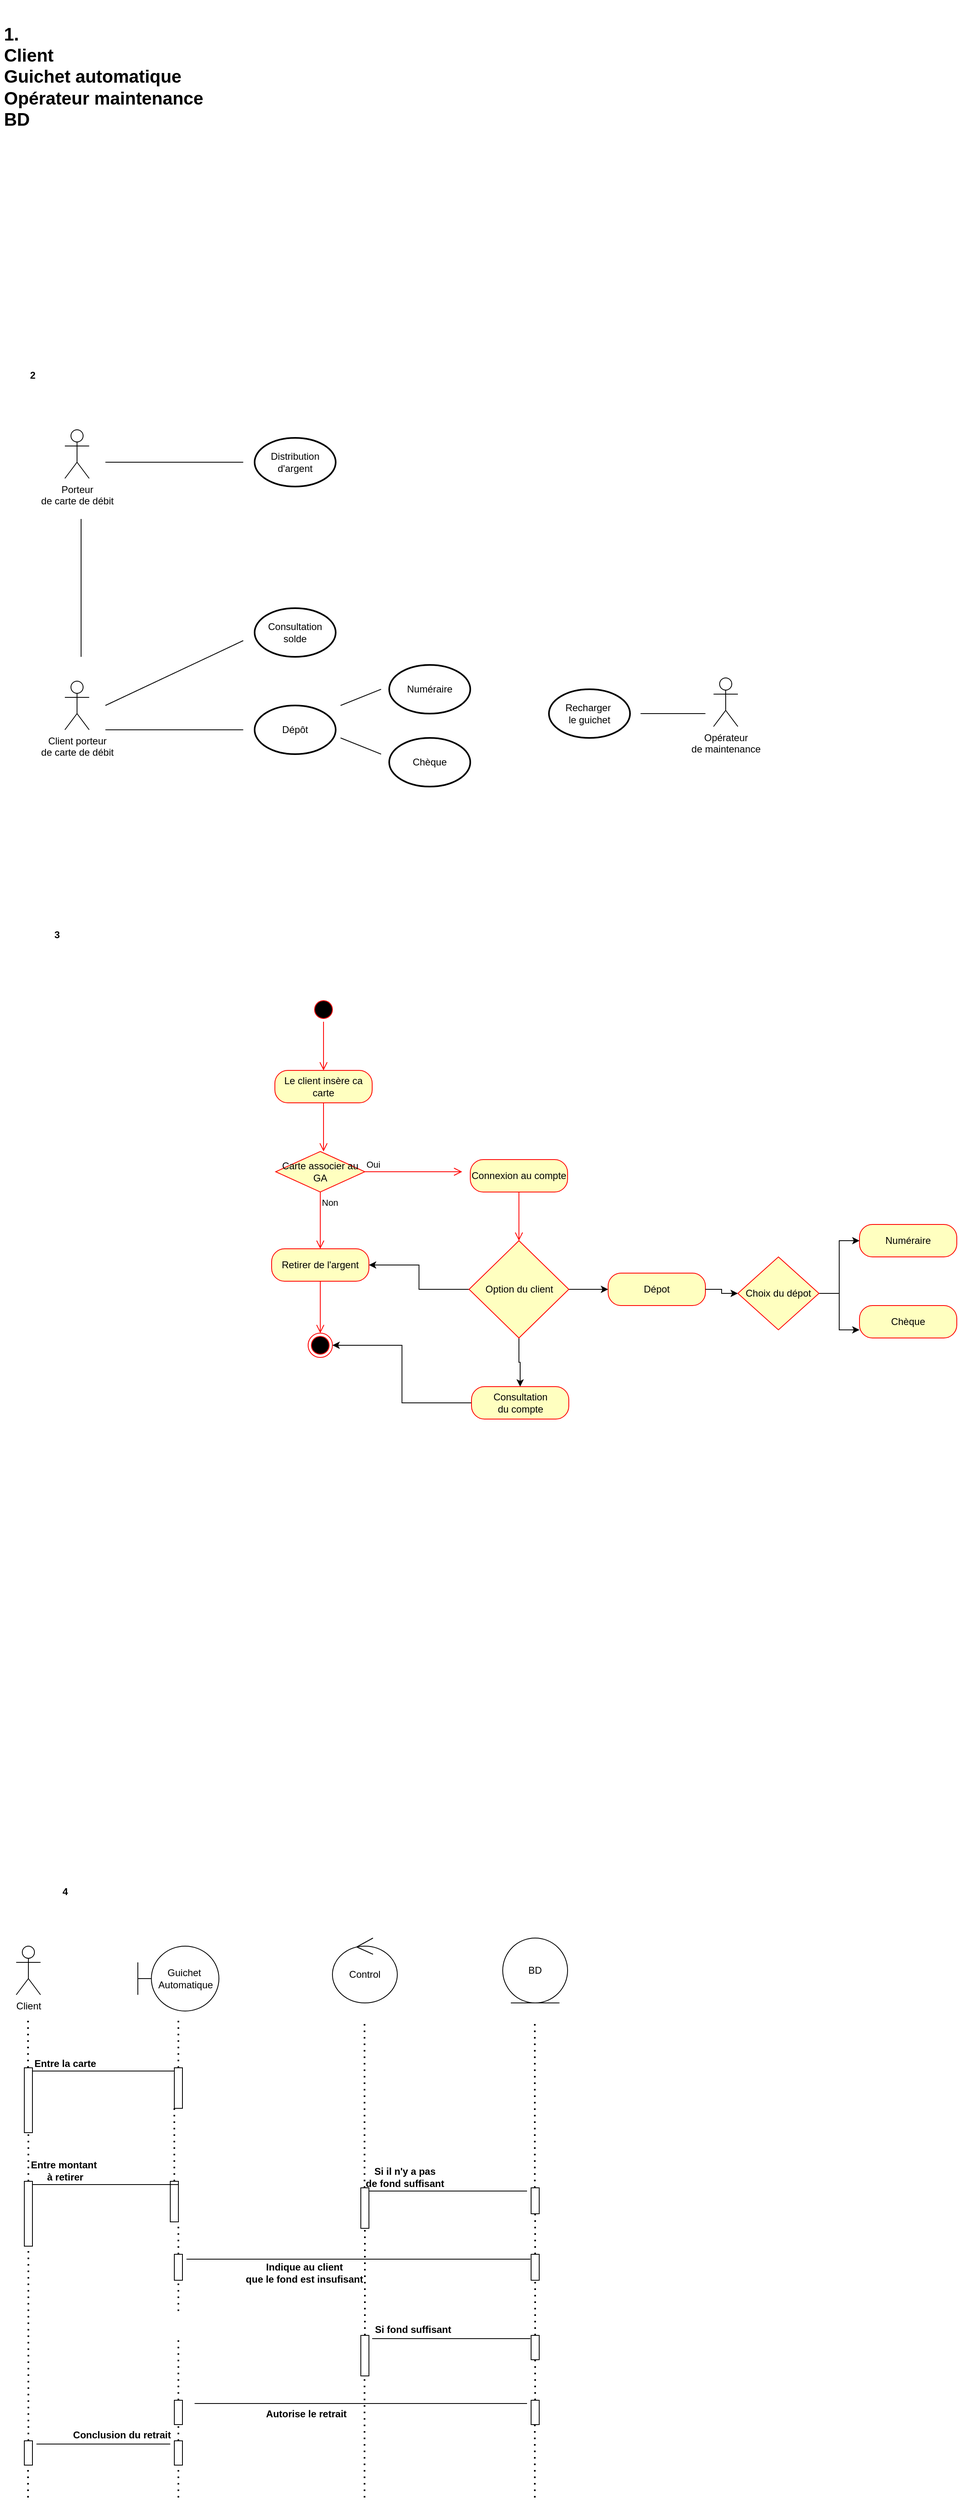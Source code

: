 <mxfile version="23.1.6" type="github">
  <diagram name="Page-1" id="Vws1U5j5d2DntUfvJFyu">
    <mxGraphModel dx="1063" dy="1119" grid="1" gridSize="10" guides="1" tooltips="1" connect="1" arrows="1" fold="1" page="1" pageScale="1" pageWidth="827" pageHeight="1169" math="0" shadow="0">
      <root>
        <mxCell id="0" />
        <mxCell id="1" parent="0" />
        <mxCell id="1-cRLqoMps8djchPio7K-1" value="&lt;font style=&quot;font-size: 22px;&quot;&gt;1.&lt;br&gt;Client&lt;br&gt;Guichet automatique&lt;br&gt;Opérateur maintenance&lt;br&gt;BD&lt;br&gt;&lt;/font&gt;" style="text;align=left;fontStyle=1;verticalAlign=middle;spacingLeft=3;spacingRight=3;strokeColor=none;rotatable=0;points=[[0,0.5],[1,0.5]];portConstraint=eastwest;html=1;" vertex="1" parent="1">
          <mxGeometry x="50" y="80" width="530" height="190" as="geometry" />
        </mxCell>
        <mxCell id="1-cRLqoMps8djchPio7K-2" value="2" style="text;align=center;fontStyle=1;verticalAlign=middle;spacingLeft=3;spacingRight=3;strokeColor=none;rotatable=0;points=[[0,0.5],[1,0.5]];portConstraint=eastwest;html=1;" vertex="1" parent="1">
          <mxGeometry x="50" y="530" width="80" height="26" as="geometry" />
        </mxCell>
        <mxCell id="1-cRLqoMps8djchPio7K-3" value="Porteur &lt;br&gt;de carte de débit" style="shape=umlActor;verticalLabelPosition=bottom;verticalAlign=top;html=1;" vertex="1" parent="1">
          <mxGeometry x="130" y="610" width="30" height="60" as="geometry" />
        </mxCell>
        <mxCell id="1-cRLqoMps8djchPio7K-4" value="Distribution&lt;br&gt;d&#39;argent" style="strokeWidth=2;html=1;shape=mxgraph.flowchart.start_1;whiteSpace=wrap;" vertex="1" parent="1">
          <mxGeometry x="364" y="620" width="100" height="60" as="geometry" />
        </mxCell>
        <mxCell id="1-cRLqoMps8djchPio7K-5" value="" style="line;strokeWidth=1;fillColor=none;align=left;verticalAlign=middle;spacingTop=-1;spacingLeft=3;spacingRight=3;rotatable=0;labelPosition=right;points=[];portConstraint=eastwest;strokeColor=inherit;" vertex="1" parent="1">
          <mxGeometry x="180" y="646" width="170" height="8" as="geometry" />
        </mxCell>
        <mxCell id="1-cRLqoMps8djchPio7K-6" value="Client porteur&lt;br&gt;de carte de débit" style="shape=umlActor;verticalLabelPosition=bottom;verticalAlign=top;html=1;" vertex="1" parent="1">
          <mxGeometry x="130" y="920" width="30" height="60" as="geometry" />
        </mxCell>
        <mxCell id="1-cRLqoMps8djchPio7K-7" value="Consultation solde" style="strokeWidth=2;html=1;shape=mxgraph.flowchart.start_1;whiteSpace=wrap;" vertex="1" parent="1">
          <mxGeometry x="364" y="830" width="100" height="60" as="geometry" />
        </mxCell>
        <mxCell id="1-cRLqoMps8djchPio7K-8" value="Dépôt" style="strokeWidth=2;html=1;shape=mxgraph.flowchart.start_1;whiteSpace=wrap;" vertex="1" parent="1">
          <mxGeometry x="364" y="950" width="100" height="60" as="geometry" />
        </mxCell>
        <mxCell id="1-cRLqoMps8djchPio7K-9" value="Numéraire" style="strokeWidth=2;html=1;shape=mxgraph.flowchart.start_1;whiteSpace=wrap;" vertex="1" parent="1">
          <mxGeometry x="530" y="900" width="100" height="60" as="geometry" />
        </mxCell>
        <mxCell id="1-cRLqoMps8djchPio7K-10" value="Chèque" style="strokeWidth=2;html=1;shape=mxgraph.flowchart.start_1;whiteSpace=wrap;" vertex="1" parent="1">
          <mxGeometry x="530" y="990" width="100" height="60" as="geometry" />
        </mxCell>
        <mxCell id="1-cRLqoMps8djchPio7K-11" value="" style="line;strokeWidth=1;fillColor=none;align=left;verticalAlign=middle;spacingTop=-1;spacingLeft=3;spacingRight=3;rotatable=0;labelPosition=right;points=[];portConstraint=eastwest;strokeColor=inherit;" vertex="1" parent="1">
          <mxGeometry x="180" y="976" width="170" height="8" as="geometry" />
        </mxCell>
        <mxCell id="1-cRLqoMps8djchPio7K-12" value="" style="endArrow=none;html=1;rounded=0;" edge="1" parent="1">
          <mxGeometry width="50" height="50" relative="1" as="geometry">
            <mxPoint x="180" y="950" as="sourcePoint" />
            <mxPoint x="350" y="870" as="targetPoint" />
          </mxGeometry>
        </mxCell>
        <mxCell id="1-cRLqoMps8djchPio7K-13" value="" style="endArrow=none;html=1;rounded=0;" edge="1" parent="1">
          <mxGeometry width="50" height="50" relative="1" as="geometry">
            <mxPoint x="470" y="950" as="sourcePoint" />
            <mxPoint x="520" y="930" as="targetPoint" />
          </mxGeometry>
        </mxCell>
        <mxCell id="1-cRLqoMps8djchPio7K-14" value="" style="endArrow=none;html=1;rounded=0;" edge="1" parent="1">
          <mxGeometry width="50" height="50" relative="1" as="geometry">
            <mxPoint x="470" y="990" as="sourcePoint" />
            <mxPoint x="520" y="1010" as="targetPoint" />
          </mxGeometry>
        </mxCell>
        <mxCell id="1-cRLqoMps8djchPio7K-15" value="" style="endArrow=none;html=1;rounded=0;" edge="1" parent="1">
          <mxGeometry width="50" height="50" relative="1" as="geometry">
            <mxPoint x="150" y="890" as="sourcePoint" />
            <mxPoint x="150" y="720" as="targetPoint" />
          </mxGeometry>
        </mxCell>
        <mxCell id="1-cRLqoMps8djchPio7K-16" value="Opérateur&lt;br&gt;de maintenance" style="shape=umlActor;verticalLabelPosition=bottom;verticalAlign=top;html=1;" vertex="1" parent="1">
          <mxGeometry x="930" y="916" width="30" height="60" as="geometry" />
        </mxCell>
        <mxCell id="1-cRLqoMps8djchPio7K-18" value="Recharger&amp;nbsp;&lt;br&gt;le guichet" style="strokeWidth=2;html=1;shape=mxgraph.flowchart.start_1;whiteSpace=wrap;" vertex="1" parent="1">
          <mxGeometry x="727" y="930" width="100" height="60" as="geometry" />
        </mxCell>
        <mxCell id="1-cRLqoMps8djchPio7K-19" value="" style="endArrow=none;html=1;rounded=0;" edge="1" parent="1">
          <mxGeometry width="50" height="50" relative="1" as="geometry">
            <mxPoint x="840" y="960" as="sourcePoint" />
            <mxPoint x="920" y="960" as="targetPoint" />
          </mxGeometry>
        </mxCell>
        <mxCell id="1-cRLqoMps8djchPio7K-20" value="3" style="text;align=center;fontStyle=1;verticalAlign=middle;spacingLeft=3;spacingRight=3;strokeColor=none;rotatable=0;points=[[0,0.5],[1,0.5]];portConstraint=eastwest;html=1;" vertex="1" parent="1">
          <mxGeometry x="80" y="1220" width="80" height="26" as="geometry" />
        </mxCell>
        <mxCell id="1-cRLqoMps8djchPio7K-21" value="" style="ellipse;html=1;shape=startState;fillColor=#000000;strokeColor=#ff0000;" vertex="1" parent="1">
          <mxGeometry x="434" y="1310" width="30" height="30" as="geometry" />
        </mxCell>
        <mxCell id="1-cRLqoMps8djchPio7K-22" value="" style="edgeStyle=orthogonalEdgeStyle;html=1;verticalAlign=bottom;endArrow=open;endSize=8;strokeColor=#ff0000;rounded=0;" edge="1" source="1-cRLqoMps8djchPio7K-21" parent="1">
          <mxGeometry relative="1" as="geometry">
            <mxPoint x="449" y="1400" as="targetPoint" />
          </mxGeometry>
        </mxCell>
        <mxCell id="1-cRLqoMps8djchPio7K-23" value="Le client insère ca carte" style="rounded=1;whiteSpace=wrap;html=1;arcSize=40;fontColor=#000000;fillColor=#ffffc0;strokeColor=#ff0000;" vertex="1" parent="1">
          <mxGeometry x="389" y="1400" width="120" height="40" as="geometry" />
        </mxCell>
        <mxCell id="1-cRLqoMps8djchPio7K-24" value="" style="edgeStyle=orthogonalEdgeStyle;html=1;verticalAlign=bottom;endArrow=open;endSize=8;strokeColor=#ff0000;rounded=0;" edge="1" source="1-cRLqoMps8djchPio7K-23" parent="1">
          <mxGeometry relative="1" as="geometry">
            <mxPoint x="449" y="1500" as="targetPoint" />
          </mxGeometry>
        </mxCell>
        <mxCell id="1-cRLqoMps8djchPio7K-28" value="Carte associer au GA" style="rhombus;whiteSpace=wrap;html=1;fontColor=#000000;fillColor=#ffffc0;strokeColor=#ff0000;" vertex="1" parent="1">
          <mxGeometry x="390" y="1500" width="110" height="50" as="geometry" />
        </mxCell>
        <mxCell id="1-cRLqoMps8djchPio7K-29" value="Oui" style="edgeStyle=orthogonalEdgeStyle;html=1;align=left;verticalAlign=bottom;endArrow=open;endSize=8;strokeColor=#ff0000;rounded=0;" edge="1" source="1-cRLqoMps8djchPio7K-28" parent="1">
          <mxGeometry x="-1" relative="1" as="geometry">
            <mxPoint x="620" y="1525" as="targetPoint" />
          </mxGeometry>
        </mxCell>
        <mxCell id="1-cRLqoMps8djchPio7K-30" value="Non" style="edgeStyle=orthogonalEdgeStyle;html=1;align=left;verticalAlign=top;endArrow=open;endSize=8;strokeColor=#ff0000;rounded=0;" edge="1" source="1-cRLqoMps8djchPio7K-28" parent="1">
          <mxGeometry x="-1" relative="1" as="geometry">
            <mxPoint x="445" y="1620" as="targetPoint" />
          </mxGeometry>
        </mxCell>
        <mxCell id="1-cRLqoMps8djchPio7K-31" value="Retirer de l&#39;argent" style="rounded=1;whiteSpace=wrap;html=1;arcSize=40;fontColor=#000000;fillColor=#ffffc0;strokeColor=#ff0000;" vertex="1" parent="1">
          <mxGeometry x="385" y="1620" width="120" height="40" as="geometry" />
        </mxCell>
        <mxCell id="1-cRLqoMps8djchPio7K-32" value="" style="edgeStyle=orthogonalEdgeStyle;html=1;verticalAlign=bottom;endArrow=open;endSize=8;strokeColor=#ff0000;rounded=0;" edge="1" source="1-cRLqoMps8djchPio7K-31" parent="1" target="1-cRLqoMps8djchPio7K-54">
          <mxGeometry relative="1" as="geometry">
            <mxPoint x="445" y="1720" as="targetPoint" />
          </mxGeometry>
        </mxCell>
        <mxCell id="1-cRLqoMps8djchPio7K-36" value="Connexion au compte" style="rounded=1;whiteSpace=wrap;html=1;arcSize=40;fontColor=#000000;fillColor=#ffffc0;strokeColor=#ff0000;" vertex="1" parent="1">
          <mxGeometry x="630" y="1510" width="120" height="40" as="geometry" />
        </mxCell>
        <mxCell id="1-cRLqoMps8djchPio7K-37" value="" style="edgeStyle=orthogonalEdgeStyle;html=1;verticalAlign=bottom;endArrow=open;endSize=8;strokeColor=#ff0000;rounded=0;" edge="1" source="1-cRLqoMps8djchPio7K-36" parent="1">
          <mxGeometry relative="1" as="geometry">
            <mxPoint x="690" y="1610" as="targetPoint" />
          </mxGeometry>
        </mxCell>
        <mxCell id="1-cRLqoMps8djchPio7K-41" style="edgeStyle=orthogonalEdgeStyle;rounded=0;orthogonalLoop=1;jettySize=auto;html=1;entryX=1;entryY=0.5;entryDx=0;entryDy=0;" edge="1" parent="1" source="1-cRLqoMps8djchPio7K-38" target="1-cRLqoMps8djchPio7K-31">
          <mxGeometry relative="1" as="geometry" />
        </mxCell>
        <mxCell id="1-cRLqoMps8djchPio7K-53" style="edgeStyle=orthogonalEdgeStyle;rounded=0;orthogonalLoop=1;jettySize=auto;html=1;" edge="1" parent="1" source="1-cRLqoMps8djchPio7K-38" target="1-cRLqoMps8djchPio7K-42">
          <mxGeometry relative="1" as="geometry" />
        </mxCell>
        <mxCell id="1-cRLqoMps8djchPio7K-56" style="edgeStyle=orthogonalEdgeStyle;rounded=0;orthogonalLoop=1;jettySize=auto;html=1;entryX=0.5;entryY=0;entryDx=0;entryDy=0;" edge="1" parent="1" source="1-cRLqoMps8djchPio7K-38" target="1-cRLqoMps8djchPio7K-55">
          <mxGeometry relative="1" as="geometry" />
        </mxCell>
        <mxCell id="1-cRLqoMps8djchPio7K-38" value="Option du client" style="rhombus;whiteSpace=wrap;html=1;fontColor=#000000;fillColor=#ffffc0;strokeColor=#ff0000;" vertex="1" parent="1">
          <mxGeometry x="628.5" y="1610" width="123" height="120" as="geometry" />
        </mxCell>
        <mxCell id="1-cRLqoMps8djchPio7K-42" value="Dépot" style="rounded=1;whiteSpace=wrap;html=1;arcSize=40;fontColor=#000000;fillColor=#ffffc0;strokeColor=#ff0000;" vertex="1" parent="1">
          <mxGeometry x="800" y="1650" width="120" height="40" as="geometry" />
        </mxCell>
        <mxCell id="1-cRLqoMps8djchPio7K-51" style="edgeStyle=orthogonalEdgeStyle;rounded=0;orthogonalLoop=1;jettySize=auto;html=1;entryX=0;entryY=0.5;entryDx=0;entryDy=0;" edge="1" parent="1" source="1-cRLqoMps8djchPio7K-44" target="1-cRLqoMps8djchPio7K-47">
          <mxGeometry relative="1" as="geometry" />
        </mxCell>
        <mxCell id="1-cRLqoMps8djchPio7K-52" style="edgeStyle=orthogonalEdgeStyle;rounded=0;orthogonalLoop=1;jettySize=auto;html=1;entryX=0;entryY=0.75;entryDx=0;entryDy=0;" edge="1" parent="1" source="1-cRLqoMps8djchPio7K-44" target="1-cRLqoMps8djchPio7K-48">
          <mxGeometry relative="1" as="geometry" />
        </mxCell>
        <mxCell id="1-cRLqoMps8djchPio7K-44" value="Choix du dépot" style="rhombus;whiteSpace=wrap;html=1;fontColor=#000000;fillColor=#ffffc0;strokeColor=#ff0000;" vertex="1" parent="1">
          <mxGeometry x="960" y="1630" width="100" height="90" as="geometry" />
        </mxCell>
        <mxCell id="1-cRLqoMps8djchPio7K-47" value="Numéraire" style="rounded=1;whiteSpace=wrap;html=1;arcSize=40;fontColor=#000000;fillColor=#ffffc0;strokeColor=#ff0000;" vertex="1" parent="1">
          <mxGeometry x="1110" y="1590" width="120" height="40" as="geometry" />
        </mxCell>
        <mxCell id="1-cRLqoMps8djchPio7K-48" value="Chèque" style="rounded=1;whiteSpace=wrap;html=1;arcSize=40;fontColor=#000000;fillColor=#ffffc0;strokeColor=#ff0000;" vertex="1" parent="1">
          <mxGeometry x="1110" y="1690" width="120" height="40" as="geometry" />
        </mxCell>
        <mxCell id="1-cRLqoMps8djchPio7K-49" style="edgeStyle=orthogonalEdgeStyle;rounded=0;orthogonalLoop=1;jettySize=auto;html=1;entryX=0;entryY=0.5;entryDx=0;entryDy=0;" edge="1" parent="1" source="1-cRLqoMps8djchPio7K-42" target="1-cRLqoMps8djchPio7K-44">
          <mxGeometry relative="1" as="geometry" />
        </mxCell>
        <mxCell id="1-cRLqoMps8djchPio7K-54" value="" style="ellipse;html=1;shape=endState;fillColor=#000000;strokeColor=#ff0000;" vertex="1" parent="1">
          <mxGeometry x="430" y="1724" width="30" height="30" as="geometry" />
        </mxCell>
        <mxCell id="1-cRLqoMps8djchPio7K-57" style="edgeStyle=orthogonalEdgeStyle;rounded=0;orthogonalLoop=1;jettySize=auto;html=1;entryX=1;entryY=0.5;entryDx=0;entryDy=0;" edge="1" parent="1" source="1-cRLqoMps8djchPio7K-55" target="1-cRLqoMps8djchPio7K-54">
          <mxGeometry relative="1" as="geometry" />
        </mxCell>
        <mxCell id="1-cRLqoMps8djchPio7K-55" value="Consultation&lt;br&gt;du compte" style="rounded=1;whiteSpace=wrap;html=1;arcSize=40;fontColor=#000000;fillColor=#ffffc0;strokeColor=#ff0000;" vertex="1" parent="1">
          <mxGeometry x="631.5" y="1790" width="120" height="40" as="geometry" />
        </mxCell>
        <mxCell id="1-cRLqoMps8djchPio7K-58" value="4" style="text;align=center;fontStyle=1;verticalAlign=middle;spacingLeft=3;spacingRight=3;strokeColor=none;rotatable=0;points=[[0,0.5],[1,0.5]];portConstraint=eastwest;html=1;" vertex="1" parent="1">
          <mxGeometry x="90" y="2400" width="80" height="26" as="geometry" />
        </mxCell>
        <mxCell id="1-cRLqoMps8djchPio7K-59" value="Client" style="shape=umlActor;verticalLabelPosition=bottom;verticalAlign=top;html=1;" vertex="1" parent="1">
          <mxGeometry x="70" y="2480" width="30" height="60" as="geometry" />
        </mxCell>
        <mxCell id="1-cRLqoMps8djchPio7K-61" value="Guichet&amp;nbsp;&lt;br&gt;Automatique" style="shape=umlBoundary;whiteSpace=wrap;html=1;" vertex="1" parent="1">
          <mxGeometry x="220" y="2480" width="100" height="80" as="geometry" />
        </mxCell>
        <mxCell id="1-cRLqoMps8djchPio7K-62" value="Control" style="ellipse;shape=umlControl;whiteSpace=wrap;html=1;" vertex="1" parent="1">
          <mxGeometry x="460" y="2470" width="80" height="80" as="geometry" />
        </mxCell>
        <mxCell id="1-cRLqoMps8djchPio7K-63" value="BD" style="ellipse;shape=umlEntity;whiteSpace=wrap;html=1;" vertex="1" parent="1">
          <mxGeometry x="670" y="2470" width="80" height="80" as="geometry" />
        </mxCell>
        <mxCell id="1-cRLqoMps8djchPio7K-66" value="" style="line;strokeWidth=1;fillColor=none;align=left;verticalAlign=middle;spacingTop=-1;spacingLeft=3;spacingRight=3;rotatable=0;labelPosition=right;points=[];portConstraint=eastwest;strokeColor=inherit;" vertex="1" parent="1">
          <mxGeometry x="90" y="2630" width="180" height="8" as="geometry" />
        </mxCell>
        <mxCell id="1-cRLqoMps8djchPio7K-67" value="Entre la carte" style="text;align=center;fontStyle=1;verticalAlign=middle;spacingLeft=3;spacingRight=3;strokeColor=none;rotatable=0;points=[[0,0.5],[1,0.5]];portConstraint=eastwest;html=1;" vertex="1" parent="1">
          <mxGeometry x="90" y="2612" width="80" height="26" as="geometry" />
        </mxCell>
        <mxCell id="1-cRLqoMps8djchPio7K-68" value="" style="endArrow=none;dashed=1;html=1;dashPattern=1 3;strokeWidth=2;rounded=0;" edge="1" parent="1" source="1-cRLqoMps8djchPio7K-64">
          <mxGeometry width="50" height="50" relative="1" as="geometry">
            <mxPoint x="84.58" y="3160" as="sourcePoint" />
            <mxPoint x="84.58" y="2570" as="targetPoint" />
          </mxGeometry>
        </mxCell>
        <mxCell id="1-cRLqoMps8djchPio7K-69" value="" style="endArrow=none;dashed=1;html=1;dashPattern=1 3;strokeWidth=2;rounded=0;" edge="1" parent="1" source="1-cRLqoMps8djchPio7K-65">
          <mxGeometry width="50" height="50" relative="1" as="geometry">
            <mxPoint x="270" y="3160" as="sourcePoint" />
            <mxPoint x="270" y="2570" as="targetPoint" />
          </mxGeometry>
        </mxCell>
        <mxCell id="1-cRLqoMps8djchPio7K-70" value="" style="endArrow=none;dashed=1;html=1;dashPattern=1 3;strokeWidth=2;rounded=0;" edge="1" parent="1" source="1-cRLqoMps8djchPio7K-81">
          <mxGeometry width="50" height="50" relative="1" as="geometry">
            <mxPoint x="499.58" y="3160" as="sourcePoint" />
            <mxPoint x="499.58" y="2570" as="targetPoint" />
          </mxGeometry>
        </mxCell>
        <mxCell id="1-cRLqoMps8djchPio7K-71" value="" style="endArrow=none;dashed=1;html=1;dashPattern=1 3;strokeWidth=2;rounded=0;" edge="1" parent="1" source="1-cRLqoMps8djchPio7K-83">
          <mxGeometry width="50" height="50" relative="1" as="geometry">
            <mxPoint x="709.58" y="3160" as="sourcePoint" />
            <mxPoint x="709.58" y="2570" as="targetPoint" />
          </mxGeometry>
        </mxCell>
        <mxCell id="1-cRLqoMps8djchPio7K-73" value="" style="endArrow=none;dashed=1;html=1;dashPattern=1 3;strokeWidth=2;rounded=0;" edge="1" parent="1" source="1-cRLqoMps8djchPio7K-77" target="1-cRLqoMps8djchPio7K-65">
          <mxGeometry width="50" height="50" relative="1" as="geometry">
            <mxPoint x="270" y="3160" as="sourcePoint" />
            <mxPoint x="270" y="2570" as="targetPoint" />
          </mxGeometry>
        </mxCell>
        <mxCell id="1-cRLqoMps8djchPio7K-65" value="" style="html=1;points=[[0,0,0,0,5],[0,1,0,0,-5],[1,0,0,0,5],[1,1,0,0,-5]];perimeter=orthogonalPerimeter;outlineConnect=0;targetShapes=umlLifeline;portConstraint=eastwest;newEdgeStyle={&quot;curved&quot;:0,&quot;rounded&quot;:0};" vertex="1" parent="1">
          <mxGeometry x="265" y="2630" width="10" height="50" as="geometry" />
        </mxCell>
        <mxCell id="1-cRLqoMps8djchPio7K-74" value="" style="endArrow=none;dashed=1;html=1;dashPattern=1 3;strokeWidth=2;rounded=0;" edge="1" parent="1" source="1-cRLqoMps8djchPio7K-75" target="1-cRLqoMps8djchPio7K-64">
          <mxGeometry width="50" height="50" relative="1" as="geometry">
            <mxPoint x="84.58" y="3160" as="sourcePoint" />
            <mxPoint x="84.58" y="2570" as="targetPoint" />
          </mxGeometry>
        </mxCell>
        <mxCell id="1-cRLqoMps8djchPio7K-64" value="" style="html=1;points=[[0,0,0,0,5],[0,1,0,0,-5],[1,0,0,0,5],[1,1,0,0,-5]];perimeter=orthogonalPerimeter;outlineConnect=0;targetShapes=umlLifeline;portConstraint=eastwest;newEdgeStyle={&quot;curved&quot;:0,&quot;rounded&quot;:0};" vertex="1" parent="1">
          <mxGeometry x="80" y="2630" width="10" height="80" as="geometry" />
        </mxCell>
        <mxCell id="1-cRLqoMps8djchPio7K-76" value="" style="endArrow=none;dashed=1;html=1;dashPattern=1 3;strokeWidth=2;rounded=0;" edge="1" parent="1" source="1-cRLqoMps8djchPio7K-108" target="1-cRLqoMps8djchPio7K-75">
          <mxGeometry width="50" height="50" relative="1" as="geometry">
            <mxPoint x="84.58" y="3160" as="sourcePoint" />
            <mxPoint x="85" y="2710" as="targetPoint" />
          </mxGeometry>
        </mxCell>
        <mxCell id="1-cRLqoMps8djchPio7K-75" value="" style="html=1;points=[[0,0,0,0,5],[0,1,0,0,-5],[1,0,0,0,5],[1,1,0,0,-5]];perimeter=orthogonalPerimeter;outlineConnect=0;targetShapes=umlLifeline;portConstraint=eastwest;newEdgeStyle={&quot;curved&quot;:0,&quot;rounded&quot;:0};" vertex="1" parent="1">
          <mxGeometry x="80" y="2770" width="10" height="80" as="geometry" />
        </mxCell>
        <mxCell id="1-cRLqoMps8djchPio7K-78" value="" style="endArrow=none;dashed=1;html=1;dashPattern=1 3;strokeWidth=2;rounded=0;" edge="1" parent="1" source="1-cRLqoMps8djchPio7K-89" target="1-cRLqoMps8djchPio7K-77">
          <mxGeometry width="50" height="50" relative="1" as="geometry">
            <mxPoint x="270" y="3160" as="sourcePoint" />
            <mxPoint x="270" y="2680" as="targetPoint" />
          </mxGeometry>
        </mxCell>
        <mxCell id="1-cRLqoMps8djchPio7K-77" value="" style="html=1;points=[[0,0,0,0,5],[0,1,0,0,-5],[1,0,0,0,5],[1,1,0,0,-5]];perimeter=orthogonalPerimeter;outlineConnect=0;targetShapes=umlLifeline;portConstraint=eastwest;newEdgeStyle={&quot;curved&quot;:0,&quot;rounded&quot;:0};" vertex="1" parent="1">
          <mxGeometry x="260" y="2770" width="10" height="50" as="geometry" />
        </mxCell>
        <mxCell id="1-cRLqoMps8djchPio7K-79" value="Entre montant&amp;nbsp;&lt;br&gt;à retirer" style="text;align=center;fontStyle=1;verticalAlign=middle;spacingLeft=3;spacingRight=3;strokeColor=none;rotatable=0;points=[[0,0.5],[1,0.5]];portConstraint=eastwest;html=1;" vertex="1" parent="1">
          <mxGeometry x="90" y="2744" width="80" height="26" as="geometry" />
        </mxCell>
        <mxCell id="1-cRLqoMps8djchPio7K-80" value="" style="line;strokeWidth=1;fillColor=none;align=left;verticalAlign=middle;spacingTop=-1;spacingLeft=3;spacingRight=3;rotatable=0;labelPosition=right;points=[];portConstraint=eastwest;strokeColor=inherit;" vertex="1" parent="1">
          <mxGeometry x="90" y="2770" width="180" height="8" as="geometry" />
        </mxCell>
        <mxCell id="1-cRLqoMps8djchPio7K-82" value="" style="endArrow=none;dashed=1;html=1;dashPattern=1 3;strokeWidth=2;rounded=0;" edge="1" parent="1" source="1-cRLqoMps8djchPio7K-95" target="1-cRLqoMps8djchPio7K-81">
          <mxGeometry width="50" height="50" relative="1" as="geometry">
            <mxPoint x="499.58" y="3160" as="sourcePoint" />
            <mxPoint x="499.58" y="2570" as="targetPoint" />
          </mxGeometry>
        </mxCell>
        <mxCell id="1-cRLqoMps8djchPio7K-81" value="" style="html=1;points=[[0,0,0,0,5],[0,1,0,0,-5],[1,0,0,0,5],[1,1,0,0,-5]];perimeter=orthogonalPerimeter;outlineConnect=0;targetShapes=umlLifeline;portConstraint=eastwest;newEdgeStyle={&quot;curved&quot;:0,&quot;rounded&quot;:0};" vertex="1" parent="1">
          <mxGeometry x="495" y="2778" width="10" height="50" as="geometry" />
        </mxCell>
        <mxCell id="1-cRLqoMps8djchPio7K-84" value="" style="endArrow=none;dashed=1;html=1;dashPattern=1 3;strokeWidth=2;rounded=0;" edge="1" parent="1" source="1-cRLqoMps8djchPio7K-87" target="1-cRLqoMps8djchPio7K-83">
          <mxGeometry width="50" height="50" relative="1" as="geometry">
            <mxPoint x="709.58" y="3160" as="sourcePoint" />
            <mxPoint x="709.58" y="2570" as="targetPoint" />
          </mxGeometry>
        </mxCell>
        <mxCell id="1-cRLqoMps8djchPio7K-83" value="" style="html=1;points=[[0,0,0,0,5],[0,1,0,0,-5],[1,0,0,0,5],[1,1,0,0,-5]];perimeter=orthogonalPerimeter;outlineConnect=0;targetShapes=umlLifeline;portConstraint=eastwest;newEdgeStyle={&quot;curved&quot;:0,&quot;rounded&quot;:0};" vertex="1" parent="1">
          <mxGeometry x="705" y="2778" width="10" height="32" as="geometry" />
        </mxCell>
        <mxCell id="1-cRLqoMps8djchPio7K-85" value="Si il n&#39;y a pas&lt;br&gt;de fond suffisant" style="text;align=center;fontStyle=1;verticalAlign=middle;spacingLeft=3;spacingRight=3;strokeColor=none;rotatable=0;points=[[0,0.5],[1,0.5]];portConstraint=eastwest;html=1;" vertex="1" parent="1">
          <mxGeometry x="509" y="2752" width="80" height="26" as="geometry" />
        </mxCell>
        <mxCell id="1-cRLqoMps8djchPio7K-86" value="" style="line;strokeWidth=1;fillColor=none;align=left;verticalAlign=middle;spacingTop=-1;spacingLeft=3;spacingRight=3;rotatable=0;labelPosition=right;points=[];portConstraint=eastwest;strokeColor=inherit;" vertex="1" parent="1">
          <mxGeometry x="505" y="2778" width="195" height="8" as="geometry" />
        </mxCell>
        <mxCell id="1-cRLqoMps8djchPio7K-88" value="" style="endArrow=none;dashed=1;html=1;dashPattern=1 3;strokeWidth=2;rounded=0;" edge="1" parent="1" source="1-cRLqoMps8djchPio7K-98" target="1-cRLqoMps8djchPio7K-87">
          <mxGeometry width="50" height="50" relative="1" as="geometry">
            <mxPoint x="709.58" y="3160" as="sourcePoint" />
            <mxPoint x="710" y="2810" as="targetPoint" />
          </mxGeometry>
        </mxCell>
        <mxCell id="1-cRLqoMps8djchPio7K-87" value="" style="html=1;points=[[0,0,0,0,5],[0,1,0,0,-5],[1,0,0,0,5],[1,1,0,0,-5]];perimeter=orthogonalPerimeter;outlineConnect=0;targetShapes=umlLifeline;portConstraint=eastwest;newEdgeStyle={&quot;curved&quot;:0,&quot;rounded&quot;:0};" vertex="1" parent="1">
          <mxGeometry x="705" y="2860" width="10" height="32" as="geometry" />
        </mxCell>
        <mxCell id="1-cRLqoMps8djchPio7K-90" value="" style="endArrow=none;dashed=1;html=1;dashPattern=1 3;strokeWidth=2;rounded=0;" edge="1" parent="1" target="1-cRLqoMps8djchPio7K-89">
          <mxGeometry width="50" height="50" relative="1" as="geometry">
            <mxPoint x="270" y="2930.0" as="sourcePoint" />
            <mxPoint x="270" y="2820" as="targetPoint" />
          </mxGeometry>
        </mxCell>
        <mxCell id="1-cRLqoMps8djchPio7K-89" value="" style="html=1;points=[[0,0,0,0,5],[0,1,0,0,-5],[1,0,0,0,5],[1,1,0,0,-5]];perimeter=orthogonalPerimeter;outlineConnect=0;targetShapes=umlLifeline;portConstraint=eastwest;newEdgeStyle={&quot;curved&quot;:0,&quot;rounded&quot;:0};" vertex="1" parent="1">
          <mxGeometry x="265" y="2860" width="10" height="32" as="geometry" />
        </mxCell>
        <mxCell id="1-cRLqoMps8djchPio7K-91" value="" style="line;strokeWidth=1;fillColor=none;align=left;verticalAlign=middle;spacingTop=-1;spacingLeft=3;spacingRight=3;rotatable=0;labelPosition=right;points=[];portConstraint=eastwest;strokeColor=inherit;" vertex="1" parent="1">
          <mxGeometry x="280" y="2862" width="424" height="8" as="geometry" />
        </mxCell>
        <mxCell id="1-cRLqoMps8djchPio7K-92" value="Indique au client&lt;br&gt;que le fond est insufisant" style="text;align=center;fontStyle=1;verticalAlign=middle;spacingLeft=3;spacingRight=3;strokeColor=none;rotatable=0;points=[[0,0.5],[1,0.5]];portConstraint=eastwest;html=1;" vertex="1" parent="1">
          <mxGeometry x="385" y="2870" width="80" height="26" as="geometry" />
        </mxCell>
        <mxCell id="1-cRLqoMps8djchPio7K-94" value="" style="endArrow=none;dashed=1;html=1;dashPattern=1 3;strokeWidth=2;rounded=0;" edge="1" parent="1" source="1-cRLqoMps8djchPio7K-103">
          <mxGeometry width="50" height="50" relative="1" as="geometry">
            <mxPoint x="270" y="3160" as="sourcePoint" />
            <mxPoint x="270" y="2962.0" as="targetPoint" />
          </mxGeometry>
        </mxCell>
        <mxCell id="1-cRLqoMps8djchPio7K-96" value="" style="endArrow=none;dashed=1;html=1;dashPattern=1 3;strokeWidth=2;rounded=0;" edge="1" parent="1" target="1-cRLqoMps8djchPio7K-95">
          <mxGeometry width="50" height="50" relative="1" as="geometry">
            <mxPoint x="499.58" y="3160" as="sourcePoint" />
            <mxPoint x="500" y="2828" as="targetPoint" />
          </mxGeometry>
        </mxCell>
        <mxCell id="1-cRLqoMps8djchPio7K-95" value="" style="html=1;points=[[0,0,0,0,5],[0,1,0,0,-5],[1,0,0,0,5],[1,1,0,0,-5]];perimeter=orthogonalPerimeter;outlineConnect=0;targetShapes=umlLifeline;portConstraint=eastwest;newEdgeStyle={&quot;curved&quot;:0,&quot;rounded&quot;:0};" vertex="1" parent="1">
          <mxGeometry x="495" y="2960" width="10" height="50" as="geometry" />
        </mxCell>
        <mxCell id="1-cRLqoMps8djchPio7K-97" value="Si fond suffisant" style="text;align=center;fontStyle=1;verticalAlign=middle;spacingLeft=3;spacingRight=3;strokeColor=none;rotatable=0;points=[[0,0.5],[1,0.5]];portConstraint=eastwest;html=1;" vertex="1" parent="1">
          <mxGeometry x="519" y="2940" width="80" height="26" as="geometry" />
        </mxCell>
        <mxCell id="1-cRLqoMps8djchPio7K-99" value="" style="endArrow=none;dashed=1;html=1;dashPattern=1 3;strokeWidth=2;rounded=0;" edge="1" parent="1" source="1-cRLqoMps8djchPio7K-101" target="1-cRLqoMps8djchPio7K-98">
          <mxGeometry width="50" height="50" relative="1" as="geometry">
            <mxPoint x="709.58" y="3160" as="sourcePoint" />
            <mxPoint x="710" y="2892" as="targetPoint" />
          </mxGeometry>
        </mxCell>
        <mxCell id="1-cRLqoMps8djchPio7K-98" value="" style="html=1;points=[[0,0,0,0,5],[0,1,0,0,-5],[1,0,0,0,5],[1,1,0,0,-5]];perimeter=orthogonalPerimeter;outlineConnect=0;targetShapes=umlLifeline;portConstraint=eastwest;newEdgeStyle={&quot;curved&quot;:0,&quot;rounded&quot;:0};" vertex="1" parent="1">
          <mxGeometry x="705" y="2960" width="10" height="30" as="geometry" />
        </mxCell>
        <mxCell id="1-cRLqoMps8djchPio7K-100" value="" style="line;strokeWidth=1;fillColor=none;align=left;verticalAlign=middle;spacingTop=-1;spacingLeft=3;spacingRight=3;rotatable=0;labelPosition=right;points=[];portConstraint=eastwest;strokeColor=inherit;" vertex="1" parent="1">
          <mxGeometry x="509" y="2960" width="195" height="8" as="geometry" />
        </mxCell>
        <mxCell id="1-cRLqoMps8djchPio7K-102" value="" style="endArrow=none;dashed=1;html=1;dashPattern=1 3;strokeWidth=2;rounded=0;" edge="1" parent="1" target="1-cRLqoMps8djchPio7K-101">
          <mxGeometry width="50" height="50" relative="1" as="geometry">
            <mxPoint x="709.58" y="3160" as="sourcePoint" />
            <mxPoint x="710" y="2990" as="targetPoint" />
          </mxGeometry>
        </mxCell>
        <mxCell id="1-cRLqoMps8djchPio7K-101" value="" style="html=1;points=[[0,0,0,0,5],[0,1,0,0,-5],[1,0,0,0,5],[1,1,0,0,-5]];perimeter=orthogonalPerimeter;outlineConnect=0;targetShapes=umlLifeline;portConstraint=eastwest;newEdgeStyle={&quot;curved&quot;:0,&quot;rounded&quot;:0};direction=west;" vertex="1" parent="1">
          <mxGeometry x="705" y="3040" width="10" height="30" as="geometry" />
        </mxCell>
        <mxCell id="1-cRLqoMps8djchPio7K-104" value="" style="endArrow=none;dashed=1;html=1;dashPattern=1 3;strokeWidth=2;rounded=0;" edge="1" parent="1" source="1-cRLqoMps8djchPio7K-106" target="1-cRLqoMps8djchPio7K-103">
          <mxGeometry width="50" height="50" relative="1" as="geometry">
            <mxPoint x="270" y="3160" as="sourcePoint" />
            <mxPoint x="270" y="2962.0" as="targetPoint" />
          </mxGeometry>
        </mxCell>
        <mxCell id="1-cRLqoMps8djchPio7K-103" value="" style="html=1;points=[[0,0,0,0,5],[0,1,0,0,-5],[1,0,0,0,5],[1,1,0,0,-5]];perimeter=orthogonalPerimeter;outlineConnect=0;targetShapes=umlLifeline;portConstraint=eastwest;newEdgeStyle={&quot;curved&quot;:0,&quot;rounded&quot;:0};direction=west;" vertex="1" parent="1">
          <mxGeometry x="265" y="3040" width="10" height="30" as="geometry" />
        </mxCell>
        <mxCell id="1-cRLqoMps8djchPio7K-105" value="" style="line;strokeWidth=1;fillColor=none;align=left;verticalAlign=middle;spacingTop=-1;spacingLeft=3;spacingRight=3;rotatable=0;labelPosition=right;points=[];portConstraint=eastwest;strokeColor=inherit;" vertex="1" parent="1">
          <mxGeometry x="290" y="3040" width="410" height="8" as="geometry" />
        </mxCell>
        <mxCell id="1-cRLqoMps8djchPio7K-107" value="" style="endArrow=none;dashed=1;html=1;dashPattern=1 3;strokeWidth=2;rounded=0;" edge="1" parent="1" target="1-cRLqoMps8djchPio7K-106">
          <mxGeometry width="50" height="50" relative="1" as="geometry">
            <mxPoint x="270" y="3160" as="sourcePoint" />
            <mxPoint x="270" y="3070" as="targetPoint" />
          </mxGeometry>
        </mxCell>
        <mxCell id="1-cRLqoMps8djchPio7K-106" value="" style="html=1;points=[[0,0,0,0,5],[0,1,0,0,-5],[1,0,0,0,5],[1,1,0,0,-5]];perimeter=orthogonalPerimeter;outlineConnect=0;targetShapes=umlLifeline;portConstraint=eastwest;newEdgeStyle={&quot;curved&quot;:0,&quot;rounded&quot;:0};direction=west;" vertex="1" parent="1">
          <mxGeometry x="265" y="3090" width="10" height="30" as="geometry" />
        </mxCell>
        <mxCell id="1-cRLqoMps8djchPio7K-109" value="" style="endArrow=none;dashed=1;html=1;dashPattern=1 3;strokeWidth=2;rounded=0;" edge="1" parent="1" target="1-cRLqoMps8djchPio7K-108">
          <mxGeometry width="50" height="50" relative="1" as="geometry">
            <mxPoint x="84.58" y="3160" as="sourcePoint" />
            <mxPoint x="85" y="2850" as="targetPoint" />
          </mxGeometry>
        </mxCell>
        <mxCell id="1-cRLqoMps8djchPio7K-108" value="" style="html=1;points=[[0,0,0,0,5],[0,1,0,0,-5],[1,0,0,0,5],[1,1,0,0,-5]];perimeter=orthogonalPerimeter;outlineConnect=0;targetShapes=umlLifeline;portConstraint=eastwest;newEdgeStyle={&quot;curved&quot;:0,&quot;rounded&quot;:0};direction=west;" vertex="1" parent="1">
          <mxGeometry x="80" y="3090" width="10" height="30" as="geometry" />
        </mxCell>
        <mxCell id="1-cRLqoMps8djchPio7K-110" value="Autorise le retrait&amp;nbsp;" style="text;align=center;fontStyle=1;verticalAlign=middle;spacingLeft=3;spacingRight=3;strokeColor=none;rotatable=0;points=[[0,0.5],[1,0.5]];portConstraint=eastwest;html=1;" vertex="1" parent="1">
          <mxGeometry x="389" y="3044" width="80" height="26" as="geometry" />
        </mxCell>
        <mxCell id="1-cRLqoMps8djchPio7K-111" value="" style="line;strokeWidth=1;fillColor=none;align=left;verticalAlign=middle;spacingTop=-1;spacingLeft=3;spacingRight=3;rotatable=0;labelPosition=right;points=[];portConstraint=eastwest;strokeColor=inherit;" vertex="1" parent="1">
          <mxGeometry x="95" y="3090" width="165" height="8" as="geometry" />
        </mxCell>
        <mxCell id="1-cRLqoMps8djchPio7K-112" value="Conclusion du retrait" style="text;align=center;fontStyle=1;verticalAlign=middle;spacingLeft=3;spacingRight=3;strokeColor=none;rotatable=0;points=[[0,0.5],[1,0.5]];portConstraint=eastwest;html=1;" vertex="1" parent="1">
          <mxGeometry x="160" y="3070" width="80" height="26" as="geometry" />
        </mxCell>
      </root>
    </mxGraphModel>
  </diagram>
</mxfile>
